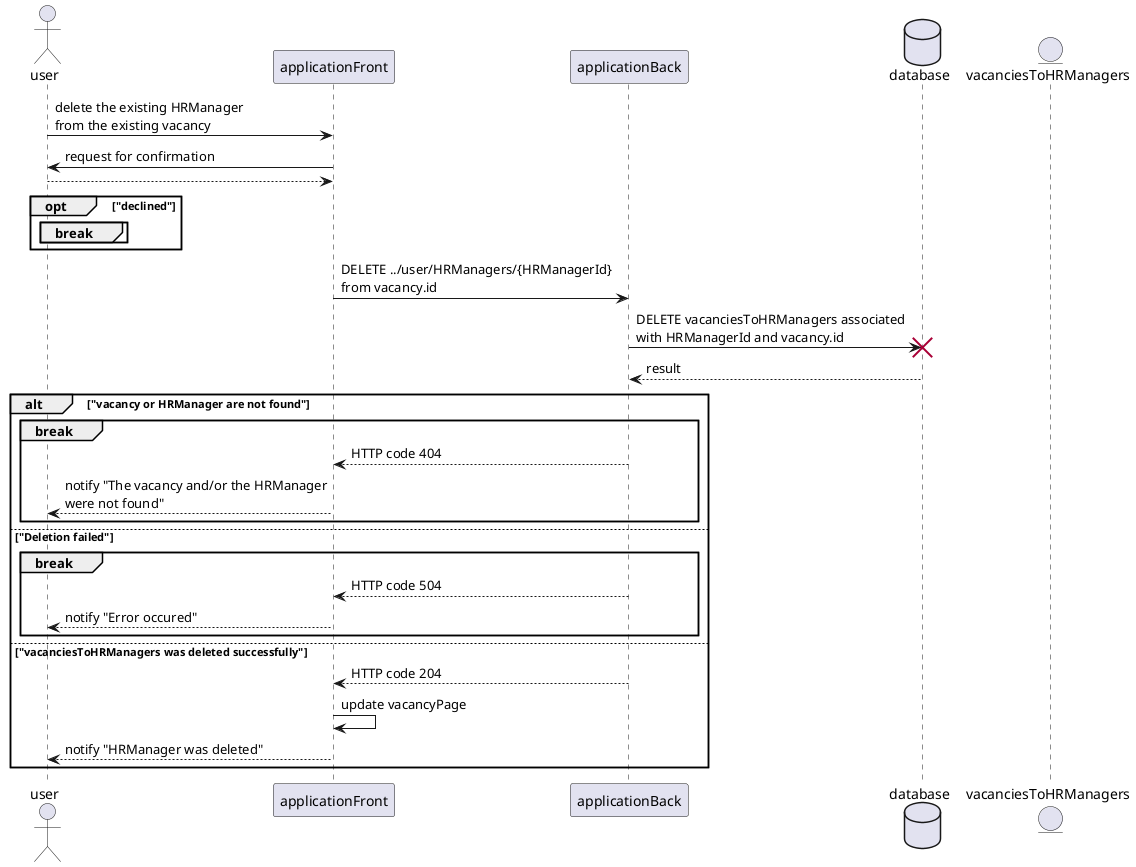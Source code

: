 @startuml "Delete the existing HRManager from the existing vacancy sequence diagram"
skinparam topurl https://github.com/dimonar2186/jobHunter/tree/master/srs/algorithms/
skinparam sequenceReferenceBackgroundColor yellow

    actor "user" as user
    participant "applicationFront" as front
    participant "applicationBack" as back
    database "database" as db
    entity "vacanciesToHRManagers" as vacanciesToHRManagers

    user -> front : delete the existing HRManager\nfrom the existing vacancy
    front -> user : request for confirmation
    user --> front
    opt "declined"
        break
        end
    end
    
    front -> back : DELETE ../user/HRManagers/{HRManagerId}\nfrom vacancy.id
    back -> db !! : DELETE vacanciesToHRManagers associated\nwith HRManagerId and vacancy.id
    db --> back : result
    alt "vacancy or HRManager are not found"
        break
            back --> front : HTTP code 404
            front --> user : notify "The vacancy and/or the HRManager\nwere not found"
        end
    else "Deletion failed"
        break
            back --> front : HTTP code 504
            front --> user : notify "Error occured"
        end
    else "vacanciesToHRManagers was deleted successfully"
        back --> front : HTTP code 204
        front -> front : update vacancyPage
        front --> user : notify "HRManager was deleted"
    end

@enduml